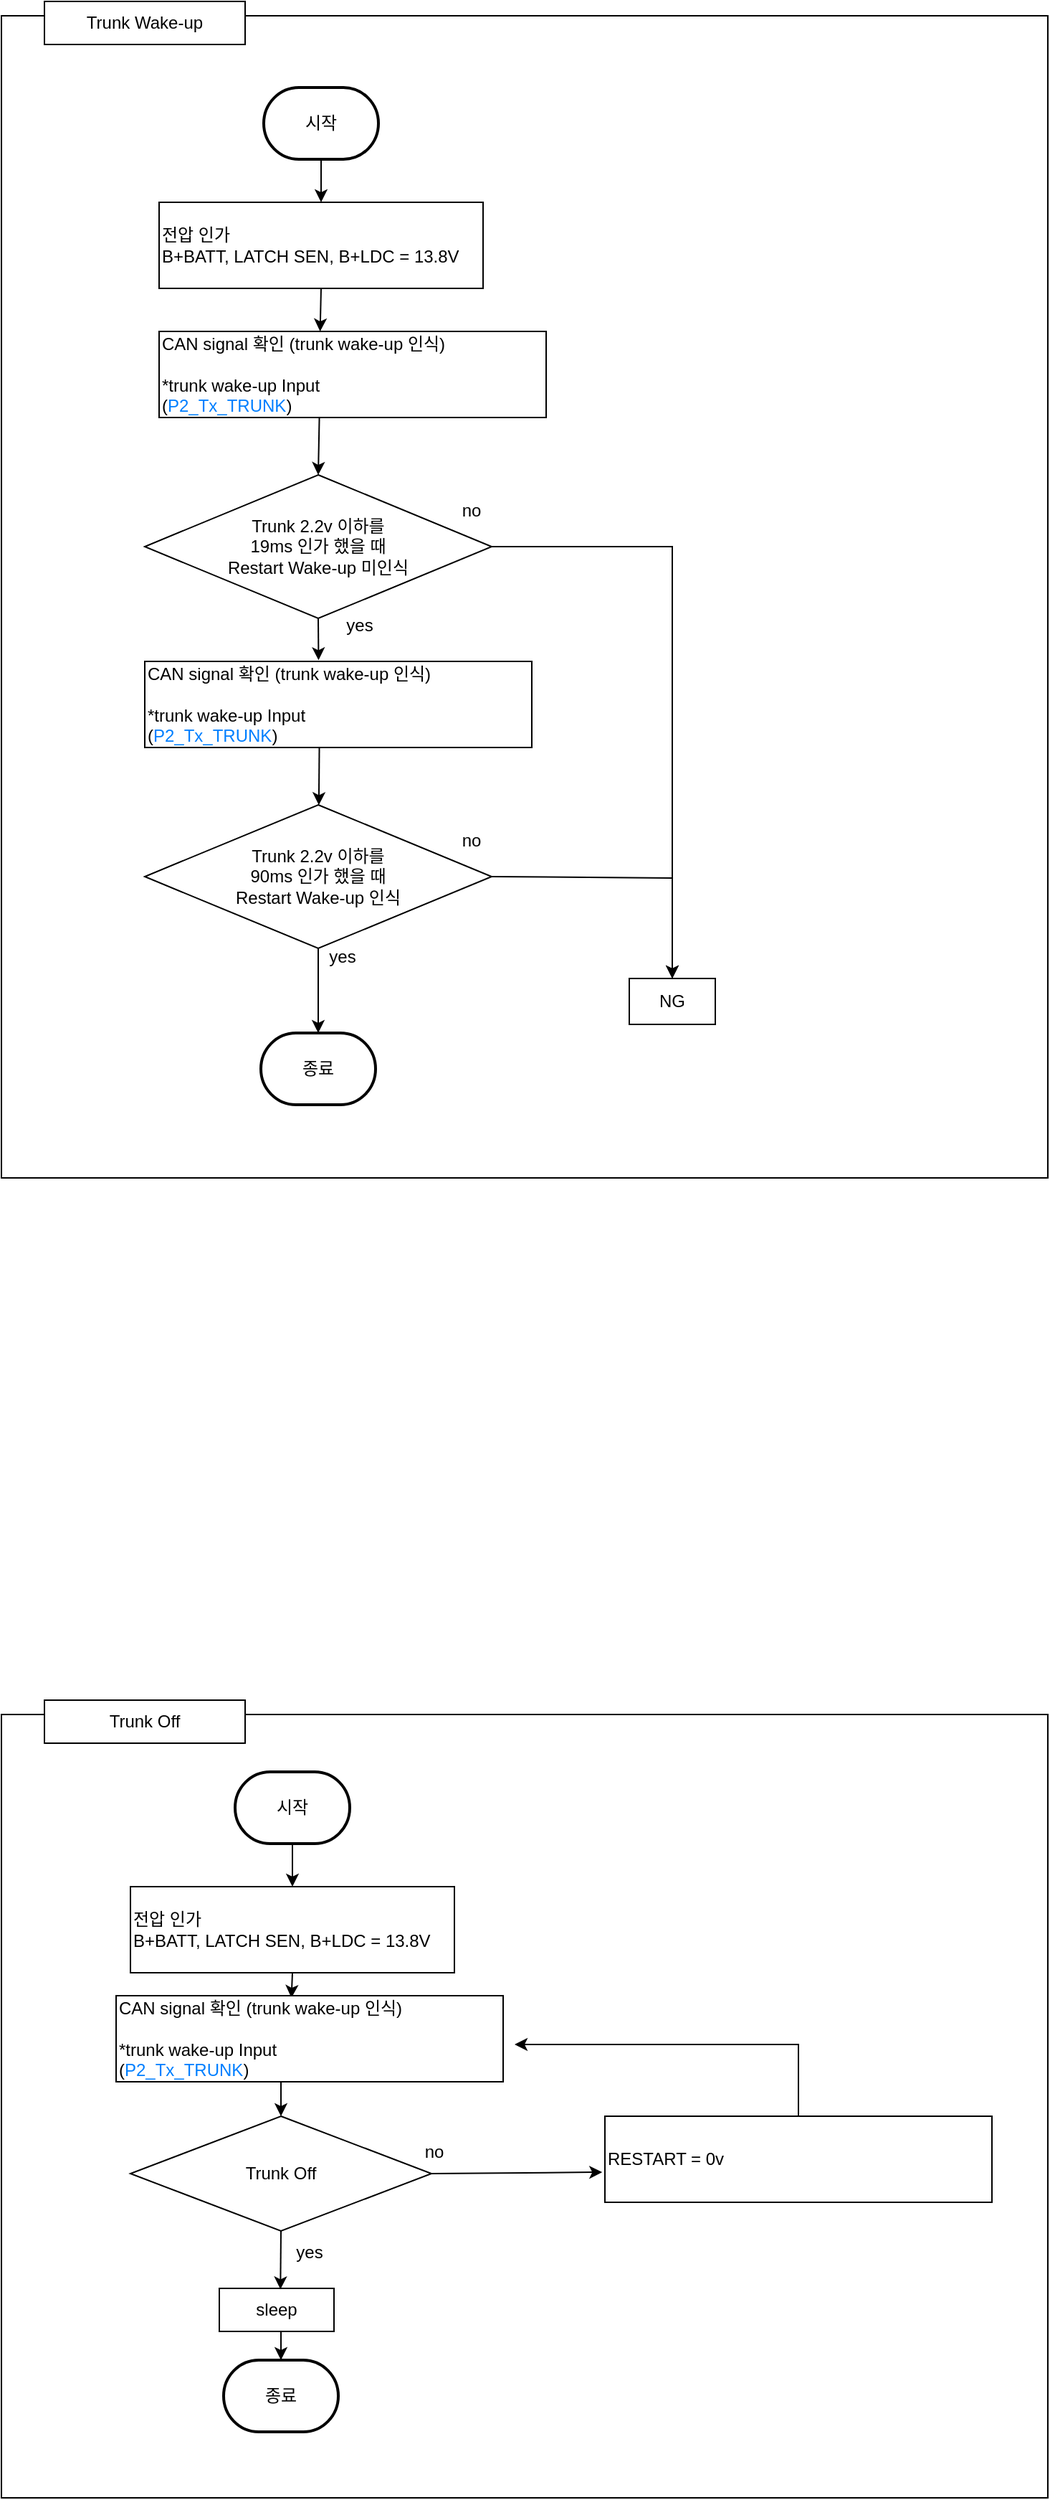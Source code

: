 <mxfile version="22.1.21" type="github">
  <diagram name="페이지-1" id="obiBgoJhXo5aXb0GnERu">
    <mxGraphModel dx="1195" dy="750" grid="1" gridSize="10" guides="1" tooltips="1" connect="1" arrows="1" fold="1" page="1" pageScale="1" pageWidth="827" pageHeight="1169" math="0" shadow="0">
      <root>
        <mxCell id="0" />
        <mxCell id="1" parent="0" />
        <mxCell id="ZBejDf4waIo4YSwSh6Ry-65" value="" style="rounded=0;whiteSpace=wrap;html=1;" vertex="1" parent="1">
          <mxGeometry x="40" y="60" width="730" height="810" as="geometry" />
        </mxCell>
        <mxCell id="ZBejDf4waIo4YSwSh6Ry-66" value="시작" style="strokeWidth=2;html=1;shape=mxgraph.flowchart.terminator;whiteSpace=wrap;" vertex="1" parent="1">
          <mxGeometry x="223" y="110" width="80" height="50" as="geometry" />
        </mxCell>
        <mxCell id="ZBejDf4waIo4YSwSh6Ry-67" value="종료" style="strokeWidth=2;html=1;shape=mxgraph.flowchart.terminator;whiteSpace=wrap;" vertex="1" parent="1">
          <mxGeometry x="221" y="769" width="80" height="50" as="geometry" />
        </mxCell>
        <mxCell id="ZBejDf4waIo4YSwSh6Ry-68" value="전압 인가&lt;br&gt;B+BATT, LATCH SEN, B+LDC = 13.8V" style="rounded=0;whiteSpace=wrap;html=1;align=left;" vertex="1" parent="1">
          <mxGeometry x="150" y="190" width="226" height="60" as="geometry" />
        </mxCell>
        <mxCell id="ZBejDf4waIo4YSwSh6Ry-69" value="Trunk 2.2v 이하를&lt;br&gt;19ms 인가 했을 때 &lt;br&gt;Restart Wake-up 미인식" style="rhombus;whiteSpace=wrap;html=1;" vertex="1" parent="1">
          <mxGeometry x="140" y="380" width="242" height="100" as="geometry" />
        </mxCell>
        <mxCell id="ZBejDf4waIo4YSwSh6Ry-70" value="" style="endArrow=classic;html=1;rounded=0;entryX=0.5;entryY=0;entryDx=0;entryDy=0;exitX=0.414;exitY=1.005;exitDx=0;exitDy=0;exitPerimeter=0;" edge="1" parent="1" source="ZBejDf4waIo4YSwSh6Ry-100" target="ZBejDf4waIo4YSwSh6Ry-69">
          <mxGeometry width="50" height="50" relative="1" as="geometry">
            <mxPoint x="260" y="340" as="sourcePoint" />
            <mxPoint x="469" y="210" as="targetPoint" />
          </mxGeometry>
        </mxCell>
        <mxCell id="ZBejDf4waIo4YSwSh6Ry-71" value="" style="endArrow=classic;html=1;rounded=0;exitX=0.5;exitY=1;exitDx=0;exitDy=0;exitPerimeter=0;entryX=0.5;entryY=0;entryDx=0;entryDy=0;" edge="1" parent="1" source="ZBejDf4waIo4YSwSh6Ry-66" target="ZBejDf4waIo4YSwSh6Ry-68">
          <mxGeometry width="50" height="50" relative="1" as="geometry">
            <mxPoint x="-11" y="210" as="sourcePoint" />
            <mxPoint x="39" y="160" as="targetPoint" />
          </mxGeometry>
        </mxCell>
        <mxCell id="ZBejDf4waIo4YSwSh6Ry-72" value="" style="endArrow=classic;html=1;rounded=0;exitX=0.5;exitY=1;exitDx=0;exitDy=0;entryX=0.5;entryY=0;entryDx=0;entryDy=0;entryPerimeter=0;" edge="1" parent="1" target="ZBejDf4waIo4YSwSh6Ry-67">
          <mxGeometry width="50" height="50" relative="1" as="geometry">
            <mxPoint x="261" y="710" as="sourcePoint" />
            <mxPoint x="47" y="660" as="targetPoint" />
          </mxGeometry>
        </mxCell>
        <mxCell id="ZBejDf4waIo4YSwSh6Ry-73" value="Trunk Wake-up" style="rounded=0;whiteSpace=wrap;html=1;" vertex="1" parent="1">
          <mxGeometry x="70" y="50" width="140" height="30" as="geometry" />
        </mxCell>
        <mxCell id="ZBejDf4waIo4YSwSh6Ry-74" value="" style="rounded=0;whiteSpace=wrap;html=1;" vertex="1" parent="1">
          <mxGeometry x="40" y="1244" width="730" height="546" as="geometry" />
        </mxCell>
        <mxCell id="ZBejDf4waIo4YSwSh6Ry-75" value="시작" style="strokeWidth=2;html=1;shape=mxgraph.flowchart.terminator;whiteSpace=wrap;" vertex="1" parent="1">
          <mxGeometry x="203" y="1284" width="80" height="50" as="geometry" />
        </mxCell>
        <mxCell id="ZBejDf4waIo4YSwSh6Ry-76" value="종료" style="strokeWidth=2;html=1;shape=mxgraph.flowchart.terminator;whiteSpace=wrap;" vertex="1" parent="1">
          <mxGeometry x="195" y="1694" width="80" height="50" as="geometry" />
        </mxCell>
        <mxCell id="ZBejDf4waIo4YSwSh6Ry-77" value="전압 인가&lt;br&gt;B+BATT, LATCH SEN, B+LDC = 13.8V" style="rounded=0;whiteSpace=wrap;html=1;align=left;" vertex="1" parent="1">
          <mxGeometry x="130" y="1364" width="226" height="60" as="geometry" />
        </mxCell>
        <mxCell id="ZBejDf4waIo4YSwSh6Ry-78" value="Trunk&amp;nbsp;Off" style="rhombus;whiteSpace=wrap;html=1;" vertex="1" parent="1">
          <mxGeometry x="130" y="1524" width="210" height="80" as="geometry" />
        </mxCell>
        <mxCell id="ZBejDf4waIo4YSwSh6Ry-79" value="" style="endArrow=classic;html=1;rounded=0;exitX=0.5;exitY=1;exitDx=0;exitDy=0;entryX=0.5;entryY=0;entryDx=0;entryDy=0;" edge="1" parent="1" target="ZBejDf4waIo4YSwSh6Ry-78">
          <mxGeometry width="50" height="50" relative="1" as="geometry">
            <mxPoint x="235" y="1484" as="sourcePoint" />
            <mxPoint x="441" y="1444" as="targetPoint" />
          </mxGeometry>
        </mxCell>
        <mxCell id="ZBejDf4waIo4YSwSh6Ry-80" value="" style="endArrow=classic;html=1;rounded=0;exitX=0.5;exitY=1;exitDx=0;exitDy=0;exitPerimeter=0;entryX=0.5;entryY=0;entryDx=0;entryDy=0;" edge="1" parent="1" source="ZBejDf4waIo4YSwSh6Ry-75" target="ZBejDf4waIo4YSwSh6Ry-77">
          <mxGeometry width="50" height="50" relative="1" as="geometry">
            <mxPoint x="-31" y="1384" as="sourcePoint" />
            <mxPoint x="19" y="1334" as="targetPoint" />
          </mxGeometry>
        </mxCell>
        <mxCell id="ZBejDf4waIo4YSwSh6Ry-81" value="" style="endArrow=classic;html=1;rounded=0;exitX=0.5;exitY=1;exitDx=0;exitDy=0;entryX=0.5;entryY=0;entryDx=0;entryDy=0;entryPerimeter=0;" edge="1" parent="1" target="ZBejDf4waIo4YSwSh6Ry-76">
          <mxGeometry width="50" height="50" relative="1" as="geometry">
            <mxPoint x="235" y="1674" as="sourcePoint" />
            <mxPoint x="21" y="1624" as="targetPoint" />
          </mxGeometry>
        </mxCell>
        <mxCell id="ZBejDf4waIo4YSwSh6Ry-82" value="RESTART = 0v" style="rounded=0;whiteSpace=wrap;html=1;align=left;" vertex="1" parent="1">
          <mxGeometry x="461" y="1524" width="270" height="60" as="geometry" />
        </mxCell>
        <mxCell id="ZBejDf4waIo4YSwSh6Ry-83" value="" style="endArrow=classic;html=1;rounded=0;exitX=1;exitY=0.5;exitDx=0;exitDy=0;entryX=-0.007;entryY=0.65;entryDx=0;entryDy=0;entryPerimeter=0;" edge="1" parent="1" source="ZBejDf4waIo4YSwSh6Ry-78" target="ZBejDf4waIo4YSwSh6Ry-82">
          <mxGeometry width="50" height="50" relative="1" as="geometry">
            <mxPoint x="471" y="1494" as="sourcePoint" />
            <mxPoint x="521" y="1444" as="targetPoint" />
          </mxGeometry>
        </mxCell>
        <mxCell id="ZBejDf4waIo4YSwSh6Ry-84" value="Trunk&amp;nbsp;Off" style="rounded=0;whiteSpace=wrap;html=1;" vertex="1" parent="1">
          <mxGeometry x="70" y="1234" width="140" height="30" as="geometry" />
        </mxCell>
        <mxCell id="ZBejDf4waIo4YSwSh6Ry-85" value="sleep" style="rounded=0;whiteSpace=wrap;html=1;align=center;" vertex="1" parent="1">
          <mxGeometry x="192" y="1644" width="80" height="30" as="geometry" />
        </mxCell>
        <mxCell id="ZBejDf4waIo4YSwSh6Ry-86" value="" style="endArrow=classic;html=1;rounded=0;exitX=0.5;exitY=1;exitDx=0;exitDy=0;entryX=0.533;entryY=0.022;entryDx=0;entryDy=0;entryPerimeter=0;" edge="1" parent="1" source="ZBejDf4waIo4YSwSh6Ry-78" target="ZBejDf4waIo4YSwSh6Ry-85">
          <mxGeometry width="50" height="50" relative="1" as="geometry">
            <mxPoint x="32" y="1624" as="sourcePoint" />
            <mxPoint x="82" y="1574" as="targetPoint" />
          </mxGeometry>
        </mxCell>
        <mxCell id="ZBejDf4waIo4YSwSh6Ry-87" value="yes" style="text;html=1;strokeColor=none;fillColor=none;align=center;verticalAlign=middle;whiteSpace=wrap;rounded=0;" vertex="1" parent="1">
          <mxGeometry x="248" y="701" width="60" height="30" as="geometry" />
        </mxCell>
        <mxCell id="ZBejDf4waIo4YSwSh6Ry-88" value="yes" style="text;html=1;strokeColor=none;fillColor=none;align=center;verticalAlign=middle;whiteSpace=wrap;rounded=0;" vertex="1" parent="1">
          <mxGeometry x="225" y="1604" width="60" height="30" as="geometry" />
        </mxCell>
        <mxCell id="ZBejDf4waIo4YSwSh6Ry-89" value="no" style="text;html=1;strokeColor=none;fillColor=none;align=center;verticalAlign=middle;whiteSpace=wrap;rounded=0;" vertex="1" parent="1">
          <mxGeometry x="338" y="390" width="60" height="30" as="geometry" />
        </mxCell>
        <mxCell id="ZBejDf4waIo4YSwSh6Ry-90" value="no" style="text;html=1;strokeColor=none;fillColor=none;align=center;verticalAlign=middle;whiteSpace=wrap;rounded=0;" vertex="1" parent="1">
          <mxGeometry x="312" y="1534" width="60" height="30" as="geometry" />
        </mxCell>
        <mxCell id="ZBejDf4waIo4YSwSh6Ry-91" value="Trunk 2.2v 이하를&lt;br&gt;90ms 인가 했을 때 &lt;br&gt;Restart Wake-up 인식" style="rhombus;whiteSpace=wrap;html=1;" vertex="1" parent="1">
          <mxGeometry x="140" y="610" width="242" height="100" as="geometry" />
        </mxCell>
        <mxCell id="ZBejDf4waIo4YSwSh6Ry-92" value="no" style="text;html=1;strokeColor=none;fillColor=none;align=center;verticalAlign=middle;whiteSpace=wrap;rounded=0;" vertex="1" parent="1">
          <mxGeometry x="338" y="620" width="60" height="30" as="geometry" />
        </mxCell>
        <mxCell id="ZBejDf4waIo4YSwSh6Ry-93" value="" style="endArrow=classic;html=1;rounded=0;exitX=0.451;exitY=0.995;exitDx=0;exitDy=0;exitPerimeter=0;" edge="1" parent="1" source="ZBejDf4waIo4YSwSh6Ry-103" target="ZBejDf4waIo4YSwSh6Ry-91">
          <mxGeometry width="50" height="50" relative="1" as="geometry">
            <mxPoint x="260.3" y="568.62" as="sourcePoint" />
            <mxPoint x="-12" y="359" as="targetPoint" />
          </mxGeometry>
        </mxCell>
        <mxCell id="ZBejDf4waIo4YSwSh6Ry-94" value="NG" style="rounded=0;whiteSpace=wrap;html=1;align=center;" vertex="1" parent="1">
          <mxGeometry x="478" y="731" width="60" height="32" as="geometry" />
        </mxCell>
        <mxCell id="ZBejDf4waIo4YSwSh6Ry-95" value="yes" style="text;html=1;strokeColor=none;fillColor=none;align=center;verticalAlign=middle;whiteSpace=wrap;rounded=0;" vertex="1" parent="1">
          <mxGeometry x="260" y="470" width="60" height="30" as="geometry" />
        </mxCell>
        <mxCell id="ZBejDf4waIo4YSwSh6Ry-96" value="" style="endArrow=classic;html=1;rounded=0;exitX=1;exitY=0.5;exitDx=0;exitDy=0;entryX=0.5;entryY=0;entryDx=0;entryDy=0;" edge="1" parent="1" source="ZBejDf4waIo4YSwSh6Ry-69" target="ZBejDf4waIo4YSwSh6Ry-94">
          <mxGeometry width="50" height="50" relative="1" as="geometry">
            <mxPoint x="498" y="410" as="sourcePoint" />
            <mxPoint x="548" y="360" as="targetPoint" />
            <Array as="points">
              <mxPoint x="508" y="430" />
            </Array>
          </mxGeometry>
        </mxCell>
        <mxCell id="ZBejDf4waIo4YSwSh6Ry-97" value="" style="endArrow=classic;html=1;rounded=0;exitX=1;exitY=0.5;exitDx=0;exitDy=0;" edge="1" parent="1" source="ZBejDf4waIo4YSwSh6Ry-91">
          <mxGeometry width="50" height="50" relative="1" as="geometry">
            <mxPoint x="468" y="501" as="sourcePoint" />
            <mxPoint x="508" y="731" as="targetPoint" />
            <Array as="points">
              <mxPoint x="508" y="661" />
            </Array>
          </mxGeometry>
        </mxCell>
        <mxCell id="ZBejDf4waIo4YSwSh6Ry-98" value="" style="endArrow=classic;html=1;rounded=0;exitX=0.5;exitY=0;exitDx=0;exitDy=0;" edge="1" parent="1" source="ZBejDf4waIo4YSwSh6Ry-82">
          <mxGeometry width="50" height="50" relative="1" as="geometry">
            <mxPoint x="596" y="1524" as="sourcePoint" />
            <mxPoint x="398" y="1474" as="targetPoint" />
            <Array as="points">
              <mxPoint x="596" y="1474" />
            </Array>
          </mxGeometry>
        </mxCell>
        <mxCell id="ZBejDf4waIo4YSwSh6Ry-99" value="" style="endArrow=classic;html=1;rounded=0;exitX=0.5;exitY=1;exitDx=0;exitDy=0;entryX=0.453;entryY=0.025;entryDx=0;entryDy=0;entryPerimeter=0;" edge="1" parent="1" source="ZBejDf4waIo4YSwSh6Ry-77" target="ZBejDf4waIo4YSwSh6Ry-104">
          <mxGeometry width="50" height="50" relative="1" as="geometry">
            <mxPoint x="460" y="1434" as="sourcePoint" />
            <mxPoint x="243.56" y="1443.7" as="targetPoint" />
          </mxGeometry>
        </mxCell>
        <mxCell id="ZBejDf4waIo4YSwSh6Ry-100" value="CAN signal 확인 (trunk wake-up 인식)&lt;br style=&quot;border-color: var(--border-color);&quot;&gt;&lt;br style=&quot;border-color: var(--border-color);&quot;&gt;*trunk wake-up&amp;nbsp;Input&amp;nbsp;&lt;br style=&quot;border-color: var(--border-color);&quot;&gt;(&lt;font style=&quot;border-color: var(--border-color);&quot; color=&quot;#007fff&quot;&gt;P2_Tx_TRUNK&lt;/font&gt;)" style="rounded=0;whiteSpace=wrap;html=1;align=left;" vertex="1" parent="1">
          <mxGeometry x="150" y="280" width="270" height="60" as="geometry" />
        </mxCell>
        <mxCell id="ZBejDf4waIo4YSwSh6Ry-101" value="" style="endArrow=classic;html=1;rounded=0;exitX=0.5;exitY=1;exitDx=0;exitDy=0;entryX=0.416;entryY=0;entryDx=0;entryDy=0;entryPerimeter=0;" edge="1" parent="1" source="ZBejDf4waIo4YSwSh6Ry-68" target="ZBejDf4waIo4YSwSh6Ry-100">
          <mxGeometry width="50" height="50" relative="1" as="geometry">
            <mxPoint x="450" y="260" as="sourcePoint" />
            <mxPoint x="500" y="210" as="targetPoint" />
          </mxGeometry>
        </mxCell>
        <mxCell id="ZBejDf4waIo4YSwSh6Ry-102" value="" style="endArrow=classic;html=1;rounded=0;exitX=0.5;exitY=1;exitDx=0;exitDy=0;entryX=0.449;entryY=-0.014;entryDx=0;entryDy=0;entryPerimeter=0;" edge="1" parent="1" source="ZBejDf4waIo4YSwSh6Ry-69" target="ZBejDf4waIo4YSwSh6Ry-103">
          <mxGeometry width="50" height="50" relative="1" as="geometry">
            <mxPoint x="420" y="500" as="sourcePoint" />
            <mxPoint x="260.3" y="511.98" as="targetPoint" />
          </mxGeometry>
        </mxCell>
        <mxCell id="ZBejDf4waIo4YSwSh6Ry-103" value="CAN signal 확인 (trunk wake-up 인식)&lt;br style=&quot;border-color: var(--border-color);&quot;&gt;&lt;br style=&quot;border-color: var(--border-color);&quot;&gt;*trunk wake-up&amp;nbsp;Input&amp;nbsp;&lt;br style=&quot;border-color: var(--border-color);&quot;&gt;(&lt;font style=&quot;border-color: var(--border-color);&quot; color=&quot;#007fff&quot;&gt;P2_Tx_TRUNK&lt;/font&gt;)" style="rounded=0;whiteSpace=wrap;html=1;align=left;" vertex="1" parent="1">
          <mxGeometry x="140" y="510" width="270" height="60" as="geometry" />
        </mxCell>
        <mxCell id="ZBejDf4waIo4YSwSh6Ry-104" value="CAN signal 확인 (trunk wake-up 인식)&lt;br&gt;&lt;br&gt;*trunk wake-up&amp;nbsp;Input&amp;nbsp;&lt;br&gt;(&lt;font color=&quot;#007fff&quot;&gt;P2_Tx_TRUNK&lt;/font&gt;)" style="rounded=0;whiteSpace=wrap;html=1;align=left;" vertex="1" parent="1">
          <mxGeometry x="120" y="1440" width="270" height="60" as="geometry" />
        </mxCell>
      </root>
    </mxGraphModel>
  </diagram>
</mxfile>
